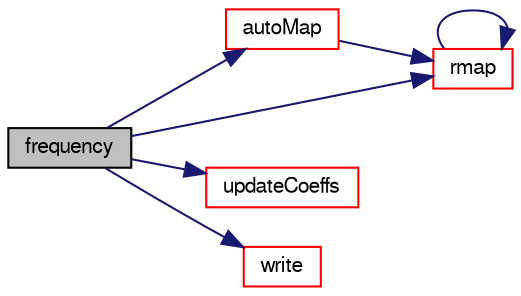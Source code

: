 digraph "frequency"
{
  bgcolor="transparent";
  edge [fontname="FreeSans",fontsize="10",labelfontname="FreeSans",labelfontsize="10"];
  node [fontname="FreeSans",fontsize="10",shape=record];
  rankdir="LR";
  Node91 [label="frequency",height=0.2,width=0.4,color="black", fillcolor="grey75", style="filled", fontcolor="black"];
  Node91 -> Node92 [color="midnightblue",fontsize="10",style="solid",fontname="FreeSans"];
  Node92 [label="autoMap",height=0.2,width=0.4,color="red",URL="$a22190.html#a0ab0c43ce90d756c88dd81e3d0a9eef5",tooltip="Map (and resize as needed) from self given a mapping object. "];
  Node92 -> Node147 [color="midnightblue",fontsize="10",style="solid",fontname="FreeSans"];
  Node147 [label="rmap",height=0.2,width=0.4,color="red",URL="$a22190.html#abe233fd0f00c5f2012c2a8f57f20f5cb",tooltip="Reverse map the given fvPatchField onto this fvPatchField. "];
  Node147 -> Node147 [color="midnightblue",fontsize="10",style="solid",fontname="FreeSans"];
  Node91 -> Node147 [color="midnightblue",fontsize="10",style="solid",fontname="FreeSans"];
  Node91 -> Node148 [color="midnightblue",fontsize="10",style="solid",fontname="FreeSans"];
  Node148 [label="updateCoeffs",height=0.2,width=0.4,color="red",URL="$a22190.html#a7e24eafac629d3733181cd942d4c902f",tooltip="Update the coefficients associated with the patch field. "];
  Node91 -> Node150 [color="midnightblue",fontsize="10",style="solid",fontname="FreeSans"];
  Node150 [label="write",height=0.2,width=0.4,color="red",URL="$a22190.html#a293fdfec8bdfbd5c3913ab4c9f3454ff",tooltip="Write. "];
}
